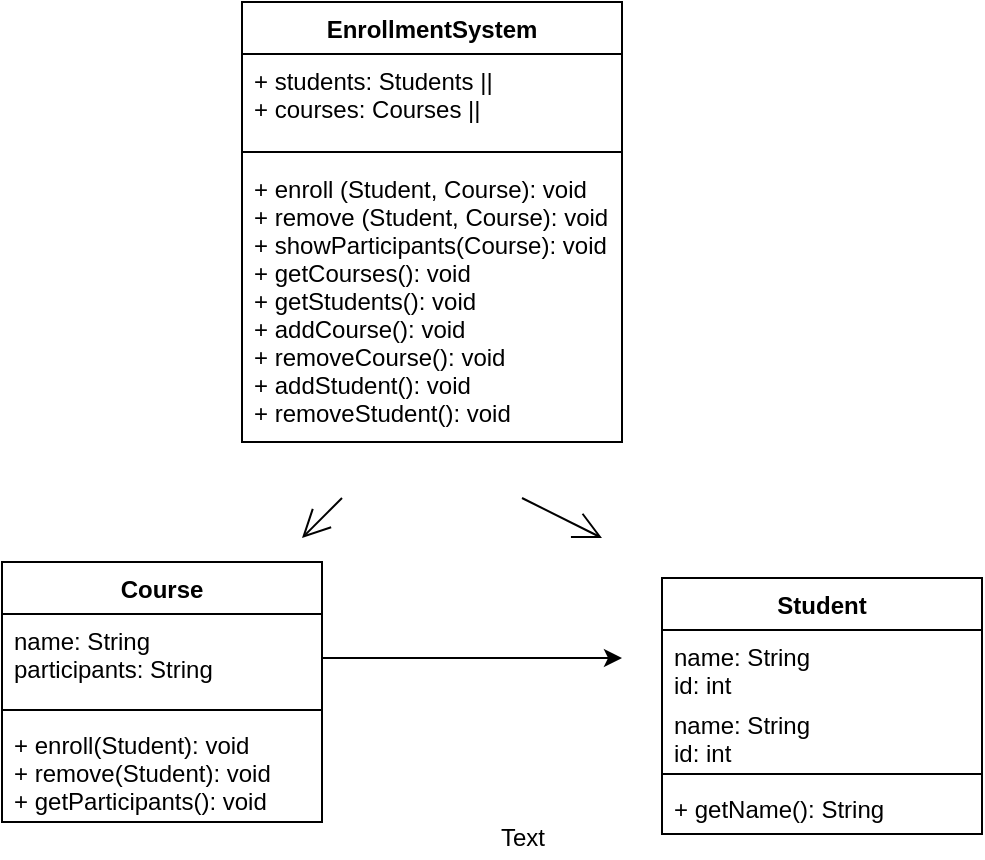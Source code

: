 <mxfile version="13.7.6" type="github">
  <diagram id="nkIvSxNbzmWgJdcHDm_h" name="Page-1">
    <mxGraphModel dx="1038" dy="580" grid="1" gridSize="10" guides="1" tooltips="1" connect="1" arrows="1" fold="1" page="1" pageScale="1" pageWidth="827" pageHeight="1169" math="0" shadow="0">
      <root>
        <mxCell id="0" />
        <mxCell id="1" parent="0" />
        <mxCell id="5xa-9oWxoMziLfprim7N-1" value="EnrollmentSystem" style="swimlane;fontStyle=1;align=center;verticalAlign=top;childLayout=stackLayout;horizontal=1;startSize=26;horizontalStack=0;resizeParent=1;resizeParentMax=0;resizeLast=0;collapsible=1;marginBottom=0;" vertex="1" parent="1">
          <mxGeometry x="330" y="262" width="190" height="220" as="geometry" />
        </mxCell>
        <mxCell id="5xa-9oWxoMziLfprim7N-2" value="+ students: Students ||&#xa;+ courses: Courses ||" style="text;strokeColor=none;fillColor=none;align=left;verticalAlign=top;spacingLeft=4;spacingRight=4;overflow=hidden;rotatable=0;points=[[0,0.5],[1,0.5]];portConstraint=eastwest;" vertex="1" parent="5xa-9oWxoMziLfprim7N-1">
          <mxGeometry y="26" width="190" height="44" as="geometry" />
        </mxCell>
        <mxCell id="5xa-9oWxoMziLfprim7N-3" value="" style="line;strokeWidth=1;fillColor=none;align=left;verticalAlign=middle;spacingTop=-1;spacingLeft=3;spacingRight=3;rotatable=0;labelPosition=right;points=[];portConstraint=eastwest;" vertex="1" parent="5xa-9oWxoMziLfprim7N-1">
          <mxGeometry y="70" width="190" height="10" as="geometry" />
        </mxCell>
        <mxCell id="5xa-9oWxoMziLfprim7N-4" value="+ enroll (Student, Course): void&#xa;+ remove (Student, Course): void&#xa;+ showParticipants(Course): void&#xa;+ getCourses(): void&#xa;+ getStudents(): void&#xa;+ addCourse(): void&#xa;+ removeCourse(): void&#xa;+ addStudent(): void&#xa;+ removeStudent(): void" style="text;strokeColor=none;fillColor=none;align=left;verticalAlign=top;spacingLeft=4;spacingRight=4;overflow=hidden;rotatable=0;points=[[0,0.5],[1,0.5]];portConstraint=eastwest;" vertex="1" parent="5xa-9oWxoMziLfprim7N-1">
          <mxGeometry y="80" width="190" height="140" as="geometry" />
        </mxCell>
        <mxCell id="5xa-9oWxoMziLfprim7N-14" value="Course" style="swimlane;fontStyle=1;align=center;verticalAlign=top;childLayout=stackLayout;horizontal=1;startSize=26;horizontalStack=0;resizeParent=1;resizeParentMax=0;resizeLast=0;collapsible=1;marginBottom=0;" vertex="1" parent="1">
          <mxGeometry x="210" y="542" width="160" height="130" as="geometry" />
        </mxCell>
        <mxCell id="5xa-9oWxoMziLfprim7N-15" value="name: String&#xa;participants: String" style="text;strokeColor=none;fillColor=none;align=left;verticalAlign=top;spacingLeft=4;spacingRight=4;overflow=hidden;rotatable=0;points=[[0,0.5],[1,0.5]];portConstraint=eastwest;" vertex="1" parent="5xa-9oWxoMziLfprim7N-14">
          <mxGeometry y="26" width="160" height="44" as="geometry" />
        </mxCell>
        <mxCell id="5xa-9oWxoMziLfprim7N-16" value="" style="line;strokeWidth=1;fillColor=none;align=left;verticalAlign=middle;spacingTop=-1;spacingLeft=3;spacingRight=3;rotatable=0;labelPosition=right;points=[];portConstraint=eastwest;" vertex="1" parent="5xa-9oWxoMziLfprim7N-14">
          <mxGeometry y="70" width="160" height="8" as="geometry" />
        </mxCell>
        <mxCell id="5xa-9oWxoMziLfprim7N-17" value="+ enroll(Student): void&#xa;+ remove(Student): void&#xa;+ getParticipants(): void" style="text;strokeColor=none;fillColor=none;align=left;verticalAlign=top;spacingLeft=4;spacingRight=4;overflow=hidden;rotatable=0;points=[[0,0.5],[1,0.5]];portConstraint=eastwest;" vertex="1" parent="5xa-9oWxoMziLfprim7N-14">
          <mxGeometry y="78" width="160" height="52" as="geometry" />
        </mxCell>
        <mxCell id="5xa-9oWxoMziLfprim7N-21" style="edgeStyle=orthogonalEdgeStyle;rounded=0;orthogonalLoop=1;jettySize=auto;html=1;" edge="1" parent="1" source="5xa-9oWxoMziLfprim7N-15">
          <mxGeometry relative="1" as="geometry">
            <mxPoint x="520" y="590" as="targetPoint" />
            <Array as="points">
              <mxPoint x="510" y="590" />
            </Array>
          </mxGeometry>
        </mxCell>
        <mxCell id="5xa-9oWxoMziLfprim7N-31" value="Text" style="text;html=1;align=center;verticalAlign=middle;resizable=0;points=[];autosize=1;" vertex="1" parent="1">
          <mxGeometry x="450" y="670" width="40" height="20" as="geometry" />
        </mxCell>
        <mxCell id="5xa-9oWxoMziLfprim7N-26" value="Student" style="swimlane;fontStyle=1;align=center;verticalAlign=top;childLayout=stackLayout;horizontal=1;startSize=26;horizontalStack=0;resizeParent=1;resizeParentMax=0;resizeLast=0;collapsible=1;marginBottom=0;" vertex="1" parent="1">
          <mxGeometry x="540" y="550" width="160" height="128" as="geometry" />
        </mxCell>
        <mxCell id="5xa-9oWxoMziLfprim7N-30" value="name: String&#xa;id: int" style="text;strokeColor=none;fillColor=none;align=left;verticalAlign=top;spacingLeft=4;spacingRight=4;overflow=hidden;rotatable=0;points=[[0,0.5],[1,0.5]];portConstraint=eastwest;" vertex="1" parent="5xa-9oWxoMziLfprim7N-26">
          <mxGeometry y="26" width="160" height="34" as="geometry" />
        </mxCell>
        <mxCell id="5xa-9oWxoMziLfprim7N-27" value="name: String&#xa;id: int" style="text;strokeColor=none;fillColor=none;align=left;verticalAlign=top;spacingLeft=4;spacingRight=4;overflow=hidden;rotatable=0;points=[[0,0.5],[1,0.5]];portConstraint=eastwest;" vertex="1" parent="5xa-9oWxoMziLfprim7N-26">
          <mxGeometry y="60" width="160" height="34" as="geometry" />
        </mxCell>
        <mxCell id="5xa-9oWxoMziLfprim7N-28" value="" style="line;strokeWidth=1;fillColor=none;align=left;verticalAlign=middle;spacingTop=-1;spacingLeft=3;spacingRight=3;rotatable=0;labelPosition=right;points=[];portConstraint=eastwest;" vertex="1" parent="5xa-9oWxoMziLfprim7N-26">
          <mxGeometry y="94" width="160" height="8" as="geometry" />
        </mxCell>
        <mxCell id="5xa-9oWxoMziLfprim7N-29" value="+ getName(): String" style="text;strokeColor=none;fillColor=none;align=left;verticalAlign=top;spacingLeft=4;spacingRight=4;overflow=hidden;rotatable=0;points=[[0,0.5],[1,0.5]];portConstraint=eastwest;" vertex="1" parent="5xa-9oWxoMziLfprim7N-26">
          <mxGeometry y="102" width="160" height="26" as="geometry" />
        </mxCell>
        <mxCell id="5xa-9oWxoMziLfprim7N-33" value="" style="endArrow=open;endFill=1;endSize=12;html=1;" edge="1" parent="1">
          <mxGeometry width="160" relative="1" as="geometry">
            <mxPoint x="380" y="510" as="sourcePoint" />
            <mxPoint x="360" y="530" as="targetPoint" />
          </mxGeometry>
        </mxCell>
        <mxCell id="5xa-9oWxoMziLfprim7N-34" value="" style="endArrow=open;endFill=1;endSize=12;html=1;" edge="1" parent="1">
          <mxGeometry width="160" relative="1" as="geometry">
            <mxPoint x="470" y="510" as="sourcePoint" />
            <mxPoint x="510" y="530" as="targetPoint" />
          </mxGeometry>
        </mxCell>
      </root>
    </mxGraphModel>
  </diagram>
</mxfile>
